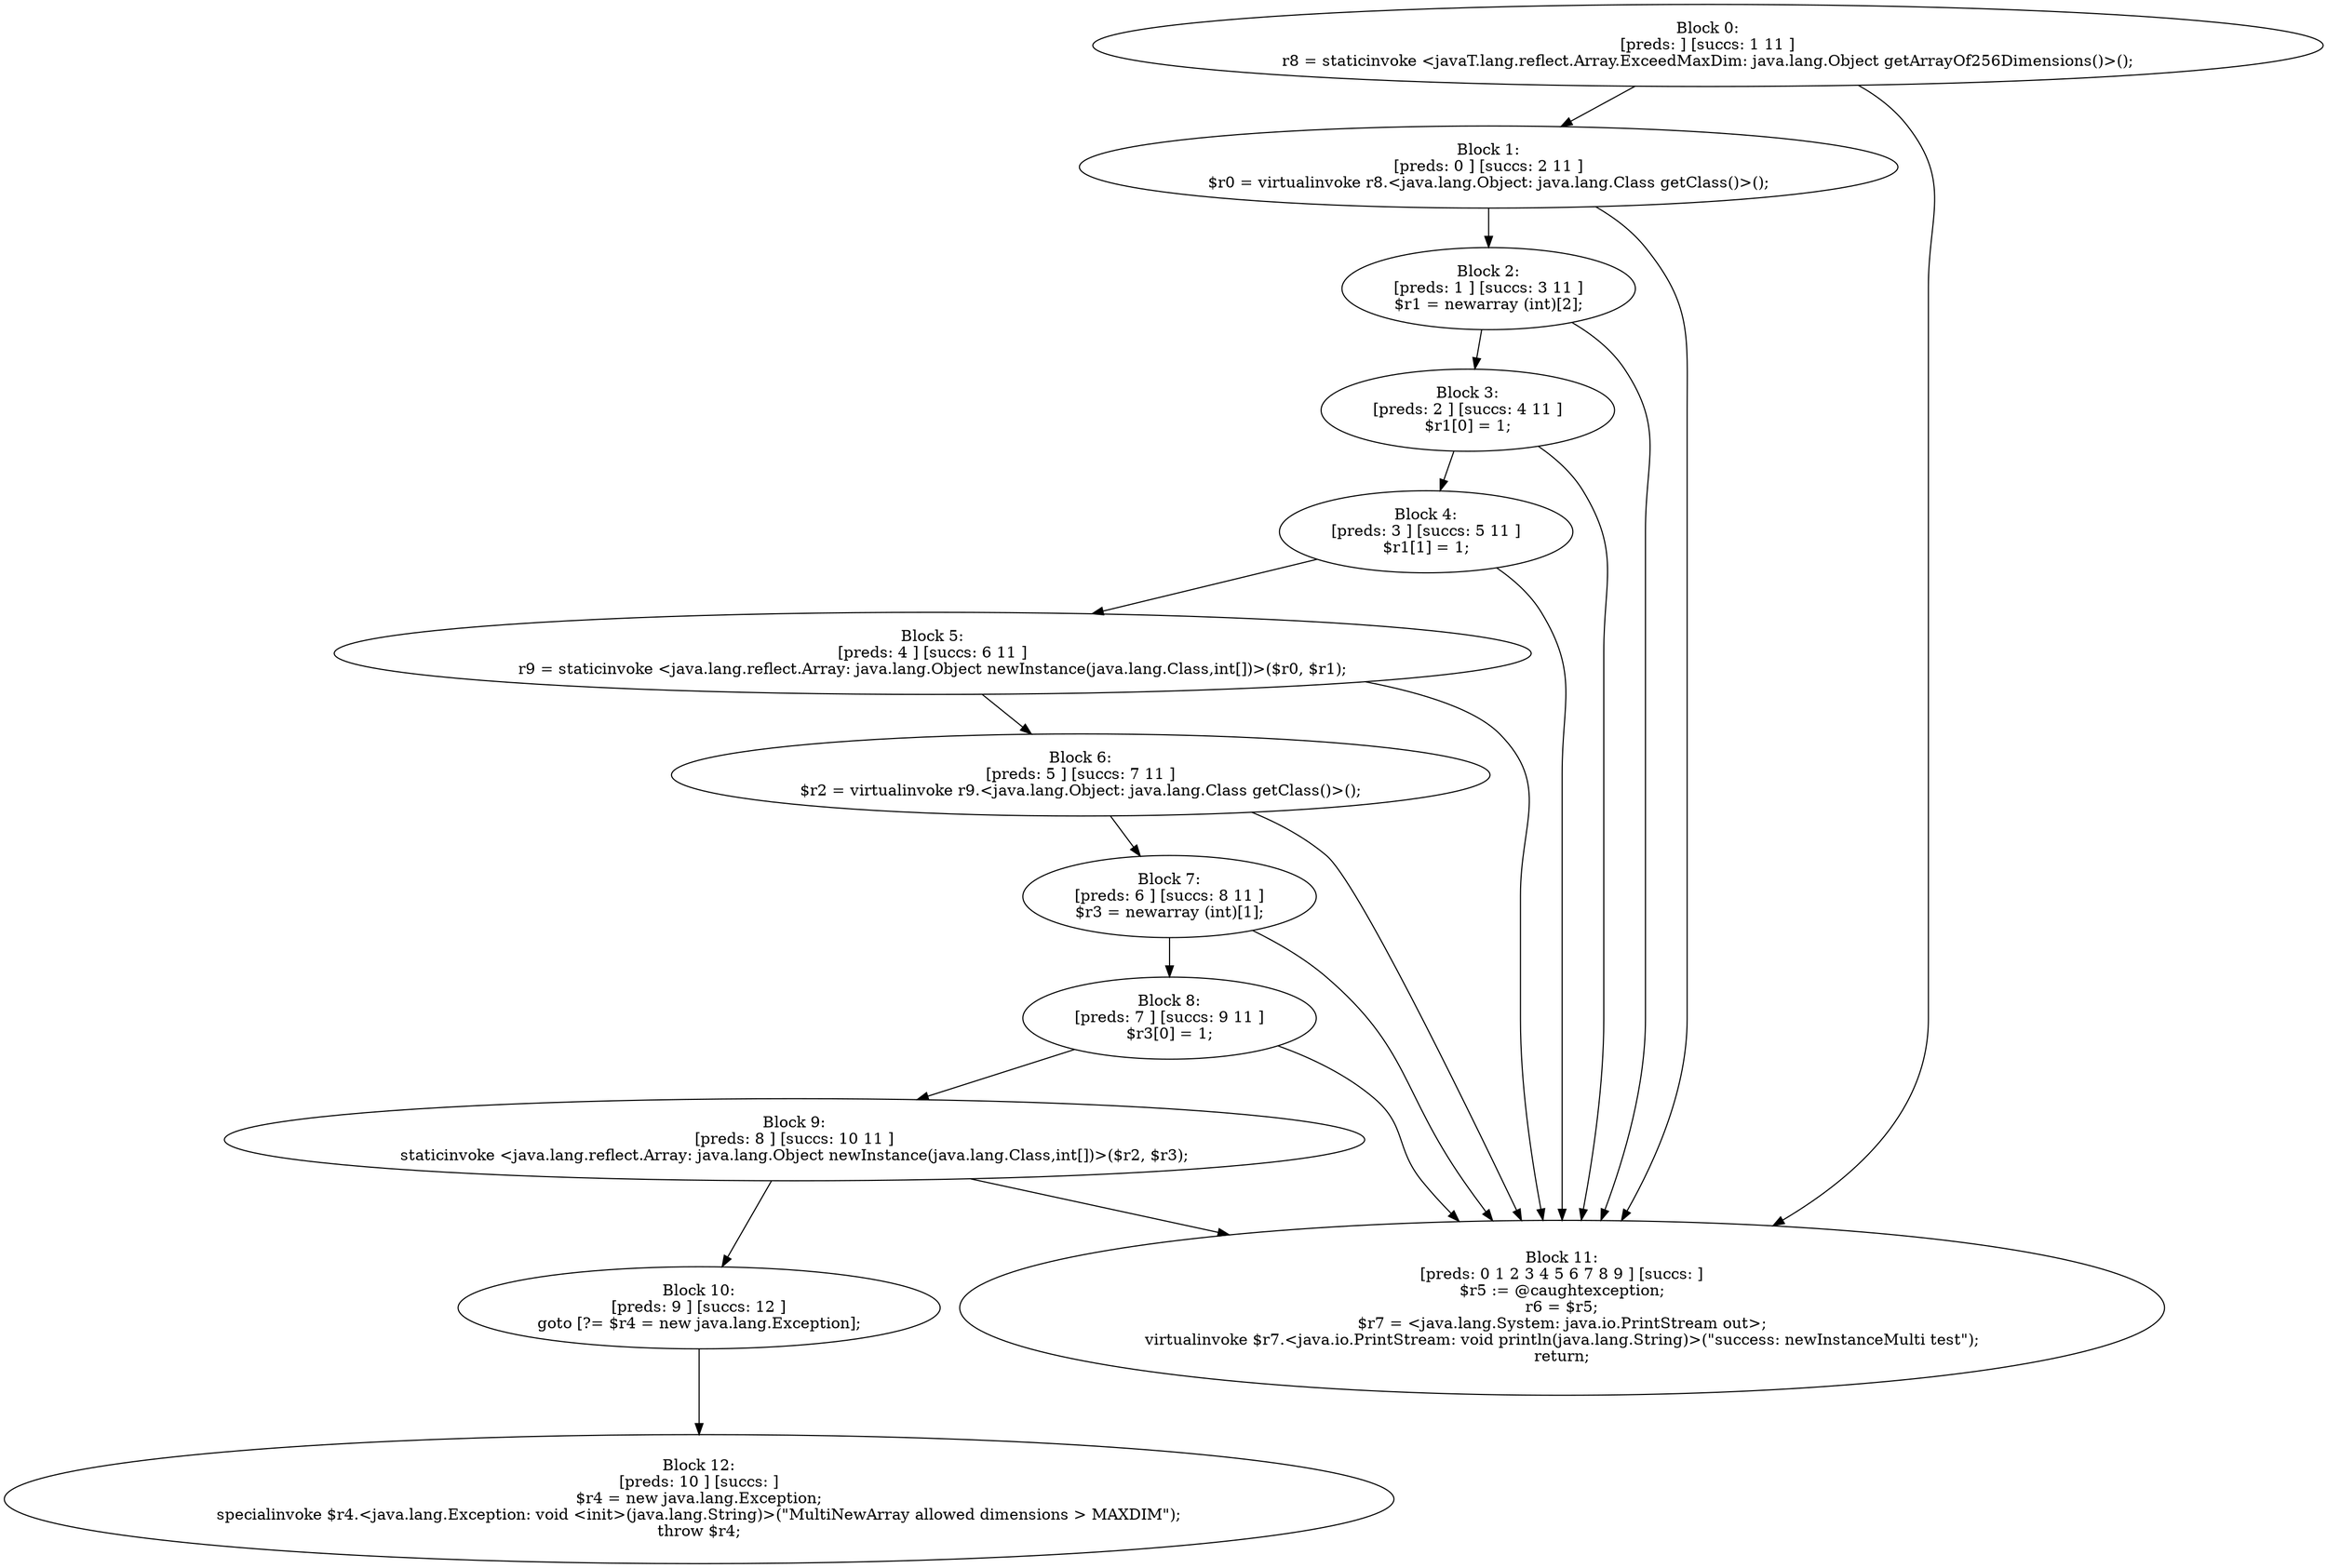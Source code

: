 digraph "unitGraph" {
    "Block 0:
[preds: ] [succs: 1 11 ]
r8 = staticinvoke <javaT.lang.reflect.Array.ExceedMaxDim: java.lang.Object getArrayOf256Dimensions()>();
"
    "Block 1:
[preds: 0 ] [succs: 2 11 ]
$r0 = virtualinvoke r8.<java.lang.Object: java.lang.Class getClass()>();
"
    "Block 2:
[preds: 1 ] [succs: 3 11 ]
$r1 = newarray (int)[2];
"
    "Block 3:
[preds: 2 ] [succs: 4 11 ]
$r1[0] = 1;
"
    "Block 4:
[preds: 3 ] [succs: 5 11 ]
$r1[1] = 1;
"
    "Block 5:
[preds: 4 ] [succs: 6 11 ]
r9 = staticinvoke <java.lang.reflect.Array: java.lang.Object newInstance(java.lang.Class,int[])>($r0, $r1);
"
    "Block 6:
[preds: 5 ] [succs: 7 11 ]
$r2 = virtualinvoke r9.<java.lang.Object: java.lang.Class getClass()>();
"
    "Block 7:
[preds: 6 ] [succs: 8 11 ]
$r3 = newarray (int)[1];
"
    "Block 8:
[preds: 7 ] [succs: 9 11 ]
$r3[0] = 1;
"
    "Block 9:
[preds: 8 ] [succs: 10 11 ]
staticinvoke <java.lang.reflect.Array: java.lang.Object newInstance(java.lang.Class,int[])>($r2, $r3);
"
    "Block 10:
[preds: 9 ] [succs: 12 ]
goto [?= $r4 = new java.lang.Exception];
"
    "Block 11:
[preds: 0 1 2 3 4 5 6 7 8 9 ] [succs: ]
$r5 := @caughtexception;
r6 = $r5;
$r7 = <java.lang.System: java.io.PrintStream out>;
virtualinvoke $r7.<java.io.PrintStream: void println(java.lang.String)>(\"success: newInstanceMulti test\");
return;
"
    "Block 12:
[preds: 10 ] [succs: ]
$r4 = new java.lang.Exception;
specialinvoke $r4.<java.lang.Exception: void <init>(java.lang.String)>(\"MultiNewArray allowed dimensions > MAXDIM\");
throw $r4;
"
    "Block 0:
[preds: ] [succs: 1 11 ]
r8 = staticinvoke <javaT.lang.reflect.Array.ExceedMaxDim: java.lang.Object getArrayOf256Dimensions()>();
"->"Block 1:
[preds: 0 ] [succs: 2 11 ]
$r0 = virtualinvoke r8.<java.lang.Object: java.lang.Class getClass()>();
";
    "Block 0:
[preds: ] [succs: 1 11 ]
r8 = staticinvoke <javaT.lang.reflect.Array.ExceedMaxDim: java.lang.Object getArrayOf256Dimensions()>();
"->"Block 11:
[preds: 0 1 2 3 4 5 6 7 8 9 ] [succs: ]
$r5 := @caughtexception;
r6 = $r5;
$r7 = <java.lang.System: java.io.PrintStream out>;
virtualinvoke $r7.<java.io.PrintStream: void println(java.lang.String)>(\"success: newInstanceMulti test\");
return;
";
    "Block 1:
[preds: 0 ] [succs: 2 11 ]
$r0 = virtualinvoke r8.<java.lang.Object: java.lang.Class getClass()>();
"->"Block 2:
[preds: 1 ] [succs: 3 11 ]
$r1 = newarray (int)[2];
";
    "Block 1:
[preds: 0 ] [succs: 2 11 ]
$r0 = virtualinvoke r8.<java.lang.Object: java.lang.Class getClass()>();
"->"Block 11:
[preds: 0 1 2 3 4 5 6 7 8 9 ] [succs: ]
$r5 := @caughtexception;
r6 = $r5;
$r7 = <java.lang.System: java.io.PrintStream out>;
virtualinvoke $r7.<java.io.PrintStream: void println(java.lang.String)>(\"success: newInstanceMulti test\");
return;
";
    "Block 2:
[preds: 1 ] [succs: 3 11 ]
$r1 = newarray (int)[2];
"->"Block 3:
[preds: 2 ] [succs: 4 11 ]
$r1[0] = 1;
";
    "Block 2:
[preds: 1 ] [succs: 3 11 ]
$r1 = newarray (int)[2];
"->"Block 11:
[preds: 0 1 2 3 4 5 6 7 8 9 ] [succs: ]
$r5 := @caughtexception;
r6 = $r5;
$r7 = <java.lang.System: java.io.PrintStream out>;
virtualinvoke $r7.<java.io.PrintStream: void println(java.lang.String)>(\"success: newInstanceMulti test\");
return;
";
    "Block 3:
[preds: 2 ] [succs: 4 11 ]
$r1[0] = 1;
"->"Block 4:
[preds: 3 ] [succs: 5 11 ]
$r1[1] = 1;
";
    "Block 3:
[preds: 2 ] [succs: 4 11 ]
$r1[0] = 1;
"->"Block 11:
[preds: 0 1 2 3 4 5 6 7 8 9 ] [succs: ]
$r5 := @caughtexception;
r6 = $r5;
$r7 = <java.lang.System: java.io.PrintStream out>;
virtualinvoke $r7.<java.io.PrintStream: void println(java.lang.String)>(\"success: newInstanceMulti test\");
return;
";
    "Block 4:
[preds: 3 ] [succs: 5 11 ]
$r1[1] = 1;
"->"Block 5:
[preds: 4 ] [succs: 6 11 ]
r9 = staticinvoke <java.lang.reflect.Array: java.lang.Object newInstance(java.lang.Class,int[])>($r0, $r1);
";
    "Block 4:
[preds: 3 ] [succs: 5 11 ]
$r1[1] = 1;
"->"Block 11:
[preds: 0 1 2 3 4 5 6 7 8 9 ] [succs: ]
$r5 := @caughtexception;
r6 = $r5;
$r7 = <java.lang.System: java.io.PrintStream out>;
virtualinvoke $r7.<java.io.PrintStream: void println(java.lang.String)>(\"success: newInstanceMulti test\");
return;
";
    "Block 5:
[preds: 4 ] [succs: 6 11 ]
r9 = staticinvoke <java.lang.reflect.Array: java.lang.Object newInstance(java.lang.Class,int[])>($r0, $r1);
"->"Block 6:
[preds: 5 ] [succs: 7 11 ]
$r2 = virtualinvoke r9.<java.lang.Object: java.lang.Class getClass()>();
";
    "Block 5:
[preds: 4 ] [succs: 6 11 ]
r9 = staticinvoke <java.lang.reflect.Array: java.lang.Object newInstance(java.lang.Class,int[])>($r0, $r1);
"->"Block 11:
[preds: 0 1 2 3 4 5 6 7 8 9 ] [succs: ]
$r5 := @caughtexception;
r6 = $r5;
$r7 = <java.lang.System: java.io.PrintStream out>;
virtualinvoke $r7.<java.io.PrintStream: void println(java.lang.String)>(\"success: newInstanceMulti test\");
return;
";
    "Block 6:
[preds: 5 ] [succs: 7 11 ]
$r2 = virtualinvoke r9.<java.lang.Object: java.lang.Class getClass()>();
"->"Block 7:
[preds: 6 ] [succs: 8 11 ]
$r3 = newarray (int)[1];
";
    "Block 6:
[preds: 5 ] [succs: 7 11 ]
$r2 = virtualinvoke r9.<java.lang.Object: java.lang.Class getClass()>();
"->"Block 11:
[preds: 0 1 2 3 4 5 6 7 8 9 ] [succs: ]
$r5 := @caughtexception;
r6 = $r5;
$r7 = <java.lang.System: java.io.PrintStream out>;
virtualinvoke $r7.<java.io.PrintStream: void println(java.lang.String)>(\"success: newInstanceMulti test\");
return;
";
    "Block 7:
[preds: 6 ] [succs: 8 11 ]
$r3 = newarray (int)[1];
"->"Block 8:
[preds: 7 ] [succs: 9 11 ]
$r3[0] = 1;
";
    "Block 7:
[preds: 6 ] [succs: 8 11 ]
$r3 = newarray (int)[1];
"->"Block 11:
[preds: 0 1 2 3 4 5 6 7 8 9 ] [succs: ]
$r5 := @caughtexception;
r6 = $r5;
$r7 = <java.lang.System: java.io.PrintStream out>;
virtualinvoke $r7.<java.io.PrintStream: void println(java.lang.String)>(\"success: newInstanceMulti test\");
return;
";
    "Block 8:
[preds: 7 ] [succs: 9 11 ]
$r3[0] = 1;
"->"Block 9:
[preds: 8 ] [succs: 10 11 ]
staticinvoke <java.lang.reflect.Array: java.lang.Object newInstance(java.lang.Class,int[])>($r2, $r3);
";
    "Block 8:
[preds: 7 ] [succs: 9 11 ]
$r3[0] = 1;
"->"Block 11:
[preds: 0 1 2 3 4 5 6 7 8 9 ] [succs: ]
$r5 := @caughtexception;
r6 = $r5;
$r7 = <java.lang.System: java.io.PrintStream out>;
virtualinvoke $r7.<java.io.PrintStream: void println(java.lang.String)>(\"success: newInstanceMulti test\");
return;
";
    "Block 9:
[preds: 8 ] [succs: 10 11 ]
staticinvoke <java.lang.reflect.Array: java.lang.Object newInstance(java.lang.Class,int[])>($r2, $r3);
"->"Block 10:
[preds: 9 ] [succs: 12 ]
goto [?= $r4 = new java.lang.Exception];
";
    "Block 9:
[preds: 8 ] [succs: 10 11 ]
staticinvoke <java.lang.reflect.Array: java.lang.Object newInstance(java.lang.Class,int[])>($r2, $r3);
"->"Block 11:
[preds: 0 1 2 3 4 5 6 7 8 9 ] [succs: ]
$r5 := @caughtexception;
r6 = $r5;
$r7 = <java.lang.System: java.io.PrintStream out>;
virtualinvoke $r7.<java.io.PrintStream: void println(java.lang.String)>(\"success: newInstanceMulti test\");
return;
";
    "Block 10:
[preds: 9 ] [succs: 12 ]
goto [?= $r4 = new java.lang.Exception];
"->"Block 12:
[preds: 10 ] [succs: ]
$r4 = new java.lang.Exception;
specialinvoke $r4.<java.lang.Exception: void <init>(java.lang.String)>(\"MultiNewArray allowed dimensions > MAXDIM\");
throw $r4;
";
}
